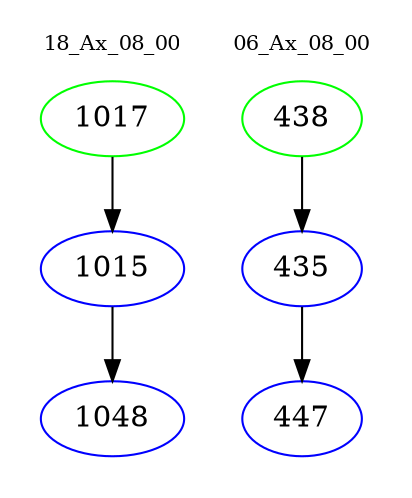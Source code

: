 digraph{
subgraph cluster_0 {
color = white
label = "18_Ax_08_00";
fontsize=10;
T0_1017 [label="1017", color="green"]
T0_1017 -> T0_1015 [color="black"]
T0_1015 [label="1015", color="blue"]
T0_1015 -> T0_1048 [color="black"]
T0_1048 [label="1048", color="blue"]
}
subgraph cluster_1 {
color = white
label = "06_Ax_08_00";
fontsize=10;
T1_438 [label="438", color="green"]
T1_438 -> T1_435 [color="black"]
T1_435 [label="435", color="blue"]
T1_435 -> T1_447 [color="black"]
T1_447 [label="447", color="blue"]
}
}
